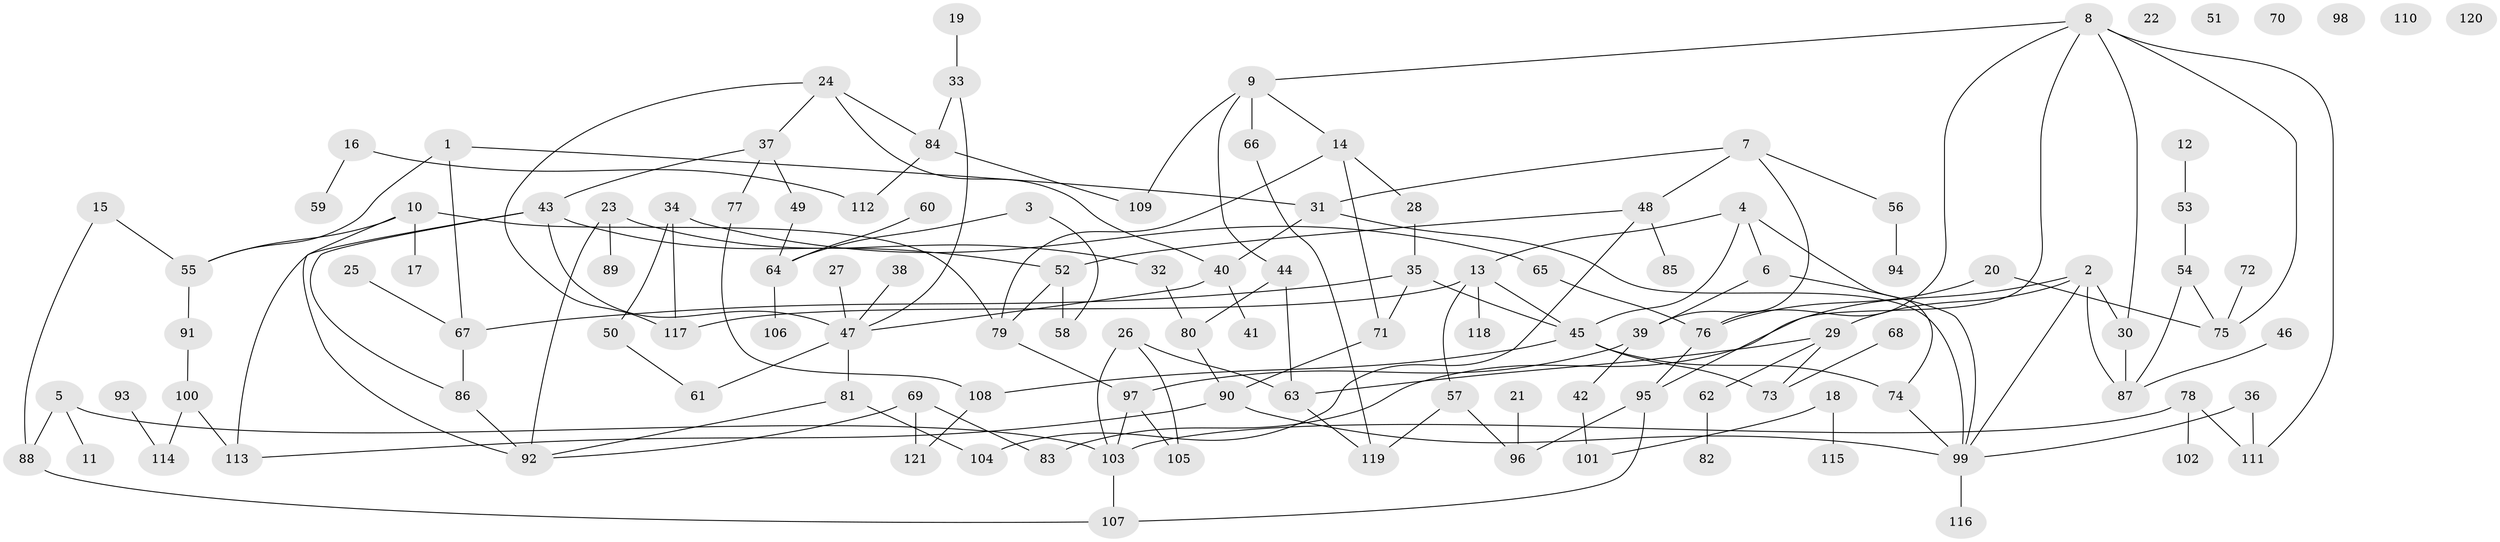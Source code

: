 // Generated by graph-tools (version 1.1) at 2025/39/03/09/25 04:39:06]
// undirected, 121 vertices, 160 edges
graph export_dot {
graph [start="1"]
  node [color=gray90,style=filled];
  1;
  2;
  3;
  4;
  5;
  6;
  7;
  8;
  9;
  10;
  11;
  12;
  13;
  14;
  15;
  16;
  17;
  18;
  19;
  20;
  21;
  22;
  23;
  24;
  25;
  26;
  27;
  28;
  29;
  30;
  31;
  32;
  33;
  34;
  35;
  36;
  37;
  38;
  39;
  40;
  41;
  42;
  43;
  44;
  45;
  46;
  47;
  48;
  49;
  50;
  51;
  52;
  53;
  54;
  55;
  56;
  57;
  58;
  59;
  60;
  61;
  62;
  63;
  64;
  65;
  66;
  67;
  68;
  69;
  70;
  71;
  72;
  73;
  74;
  75;
  76;
  77;
  78;
  79;
  80;
  81;
  82;
  83;
  84;
  85;
  86;
  87;
  88;
  89;
  90;
  91;
  92;
  93;
  94;
  95;
  96;
  97;
  98;
  99;
  100;
  101;
  102;
  103;
  104;
  105;
  106;
  107;
  108;
  109;
  110;
  111;
  112;
  113;
  114;
  115;
  116;
  117;
  118;
  119;
  120;
  121;
  1 -- 31;
  1 -- 55;
  1 -- 67;
  2 -- 29;
  2 -- 30;
  2 -- 83;
  2 -- 87;
  2 -- 99;
  3 -- 58;
  3 -- 64;
  4 -- 6;
  4 -- 13;
  4 -- 45;
  4 -- 74;
  5 -- 11;
  5 -- 88;
  5 -- 103;
  6 -- 39;
  6 -- 99;
  7 -- 31;
  7 -- 39;
  7 -- 48;
  7 -- 56;
  8 -- 9;
  8 -- 30;
  8 -- 75;
  8 -- 76;
  8 -- 95;
  8 -- 111;
  9 -- 14;
  9 -- 44;
  9 -- 66;
  9 -- 109;
  10 -- 17;
  10 -- 55;
  10 -- 79;
  10 -- 92;
  12 -- 53;
  13 -- 45;
  13 -- 57;
  13 -- 117;
  13 -- 118;
  14 -- 28;
  14 -- 71;
  14 -- 79;
  15 -- 55;
  15 -- 88;
  16 -- 59;
  16 -- 112;
  18 -- 101;
  18 -- 115;
  19 -- 33;
  20 -- 75;
  20 -- 76;
  21 -- 96;
  23 -- 32;
  23 -- 89;
  23 -- 92;
  24 -- 37;
  24 -- 40;
  24 -- 84;
  24 -- 117;
  25 -- 67;
  26 -- 63;
  26 -- 103;
  26 -- 105;
  27 -- 47;
  28 -- 35;
  29 -- 62;
  29 -- 63;
  29 -- 73;
  30 -- 87;
  31 -- 40;
  31 -- 99;
  32 -- 80;
  33 -- 47;
  33 -- 84;
  34 -- 50;
  34 -- 65;
  34 -- 117;
  35 -- 45;
  35 -- 67;
  35 -- 71;
  36 -- 99;
  36 -- 111;
  37 -- 43;
  37 -- 49;
  37 -- 77;
  38 -- 47;
  39 -- 42;
  39 -- 97;
  40 -- 41;
  40 -- 47;
  42 -- 101;
  43 -- 47;
  43 -- 52;
  43 -- 86;
  43 -- 113;
  44 -- 63;
  44 -- 80;
  45 -- 73;
  45 -- 74;
  45 -- 108;
  46 -- 87;
  47 -- 61;
  47 -- 81;
  48 -- 52;
  48 -- 85;
  48 -- 104;
  49 -- 64;
  50 -- 61;
  52 -- 58;
  52 -- 79;
  53 -- 54;
  54 -- 75;
  54 -- 87;
  55 -- 91;
  56 -- 94;
  57 -- 96;
  57 -- 119;
  60 -- 64;
  62 -- 82;
  63 -- 119;
  64 -- 106;
  65 -- 76;
  66 -- 119;
  67 -- 86;
  68 -- 73;
  69 -- 83;
  69 -- 92;
  69 -- 121;
  71 -- 90;
  72 -- 75;
  74 -- 99;
  76 -- 95;
  77 -- 108;
  78 -- 102;
  78 -- 103;
  78 -- 111;
  79 -- 97;
  80 -- 90;
  81 -- 92;
  81 -- 104;
  84 -- 109;
  84 -- 112;
  86 -- 92;
  88 -- 107;
  90 -- 99;
  90 -- 113;
  91 -- 100;
  93 -- 114;
  95 -- 96;
  95 -- 107;
  97 -- 103;
  97 -- 105;
  99 -- 116;
  100 -- 113;
  100 -- 114;
  103 -- 107;
  108 -- 121;
}
